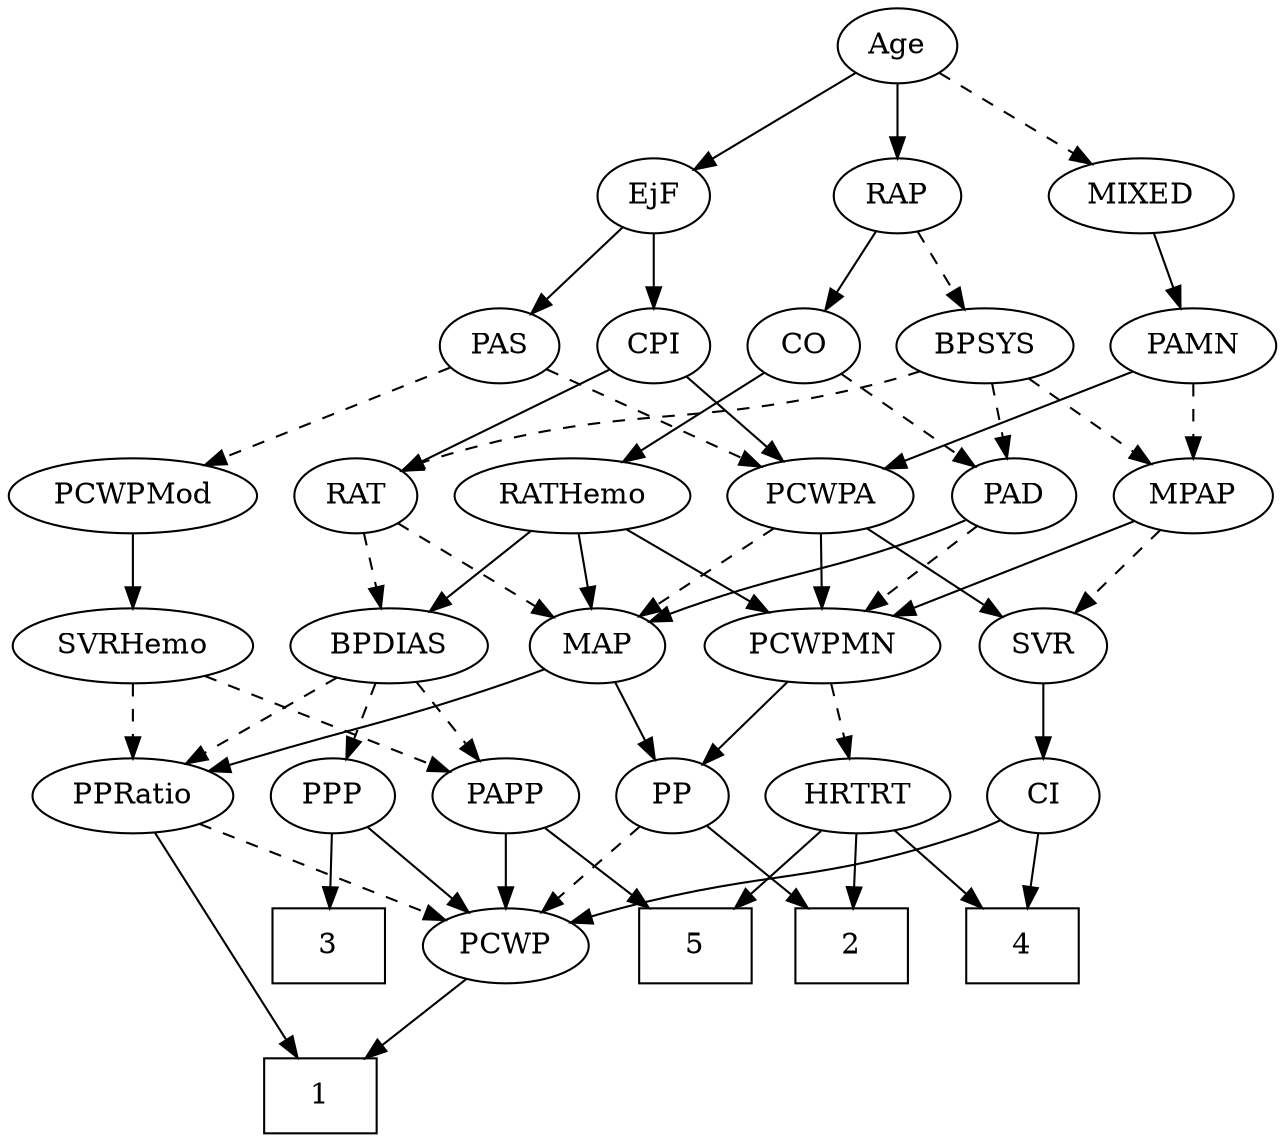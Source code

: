 strict digraph {
	graph [bb="0,0,559.39,540"];
	node [label="\N"];
	1	[height=0.5,
		pos="133,18",
		shape=box,
		width=0.75];
	2	[height=0.5,
		pos="373,90",
		shape=box,
		width=0.75];
	3	[height=0.5,
		pos="134,90",
		shape=box,
		width=0.75];
	4	[height=0.5,
		pos="453,90",
		shape=box,
		width=0.75];
	5	[height=0.5,
		pos="299,90",
		shape=box,
		width=0.75];
	Age	[height=0.5,
		pos="390,522",
		width=0.75];
	EjF	[height=0.5,
		pos="276,450",
		width=0.75];
	Age -> EjF	[pos="e,295.43,462.93 370.66,509.13 352.4,497.91 324.8,480.97 304.11,468.26",
		style=solid];
	RAP	[height=0.5,
		pos="390,450",
		width=0.77632];
	Age -> RAP	[pos="e,390,468.1 390,503.7 390,495.98 390,486.71 390,478.11",
		style=solid];
	MIXED	[height=0.5,
		pos="499,450",
		width=1.1193];
	Age -> MIXED	[pos="e,476.85,465.22 408.98,508.81 425.3,498.32 449.16,483.01 468.21,470.77",
		style=dashed];
	PAS	[height=0.5,
		pos="204,378",
		width=0.75];
	EjF -> PAS	[pos="e,218.79,393.38 261.43,434.83 251.25,424.94 237.47,411.55 225.96,400.36",
		style=solid];
	CPI	[height=0.5,
		pos="276,378",
		width=0.75];
	EjF -> CPI	[pos="e,276,396.1 276,431.7 276,423.98 276,414.71 276,406.11",
		style=solid];
	BPSYS	[height=0.5,
		pos="431,378",
		width=1.0471];
	RAP -> BPSYS	[pos="e,421.25,395.63 399.5,432.76 404.45,424.32 410.61,413.8 416.17,404.31",
		style=dashed];
	CO	[height=0.5,
		pos="348,378",
		width=0.75];
	RAP -> CO	[pos="e,357.68,395.15 380.25,432.76 375.11,424.19 368.69,413.49 362.94,403.9",
		style=solid];
	PAMN	[height=0.5,
		pos="523,378",
		width=1.011];
	MIXED -> PAMN	[pos="e,517.24,395.79 504.81,432.05 507.55,424.06 510.88,414.33 513.94,405.4",
		style=solid];
	MPAP	[height=0.5,
		pos="523,306",
		width=0.97491];
	SVR	[height=0.5,
		pos="461,234",
		width=0.77632];
	MPAP -> SVR	[pos="e,474.58,250.34 508.93,289.12 500.81,279.95 490.45,268.26 481.45,258.09",
		style=dashed];
	PCWPMN	[height=0.5,
		pos="359,234",
		width=1.3902];
	MPAP -> PCWPMN	[pos="e,390.04,248.25 496.65,293.75 470.42,282.56 429.81,265.23 399.49,252.28",
		style=solid];
	BPSYS -> MPAP	[pos="e,504.14,321.35 450.51,362.15 463.73,352.09 481.39,338.65 495.97,327.56",
		style=dashed];
	PAD	[height=0.5,
		pos="441,306",
		width=0.79437];
	BPSYS -> PAD	[pos="e,438.55,324.1 433.47,359.7 434.57,351.98 435.89,342.71 437.12,334.11",
		style=dashed];
	RAT	[height=0.5,
		pos="149,306",
		width=0.75827];
	BPSYS -> RAT	[pos="e,170.16,317.82 402.91,365.98 396.74,363.8 390.19,361.67 384,360 297.64,336.71 271.3,350.88 186,324 183.86,323.33 181.68,322.56 \
179.51,321.73",
		style=dashed];
	PAD -> PCWPMN	[pos="e,377.57,250.85 424.4,290.83 413.16,281.24 398.08,268.36 385.23,257.39",
		style=dashed];
	MAP	[height=0.5,
		pos="260,234",
		width=0.84854];
	PAD -> MAP	[pos="e,284,245.52 418.84,294.4 413.99,292.19 408.85,289.95 404,288 358.61,269.77 345.64,269.58 300,252 297.8,251.15 295.54,250.26 293.27,\
249.35",
		style=solid];
	CO -> PAD	[pos="e,423.27,320.35 365.49,363.83 379.43,353.34 399.16,338.49 414.96,326.6",
		style=dashed];
	RATHemo	[height=0.5,
		pos="244,306",
		width=1.3721];
	CO -> RATHemo	[pos="e,266.41,322.09 329.4,364.49 314.24,354.28 292.5,339.65 274.75,327.7",
		style=solid];
	PCWPMod	[height=0.5,
		pos="51.995,306",
		width=1.4443];
	PAS -> PCWPMod	[pos="e,81.84,320.74 182.22,366.97 158.54,356.07 120.22,338.42 91.266,325.09",
		style=dashed];
	PCWPA	[height=0.5,
		pos="353,306",
		width=1.1555];
	PAS -> PCWPA	[pos="e,325.59,319.83 225.31,366.92 230.14,364.64 235.24,362.24 240,360 265.44,348.02 294.13,334.57 316.24,324.21",
		style=dashed];
	PAMN -> MPAP	[pos="e,523,324.1 523,359.7 523,351.98 523,342.71 523,334.11",
		style=dashed];
	PAMN -> PCWPA	[pos="e,382.24,319.04 495.68,365.75 467.53,354.16 423.39,335.98 391.65,322.92",
		style=solid];
	RATHemo -> PCWPMN	[pos="e,334.64,249.82 268.38,290.15 285.16,279.95 307.63,266.27 326,255.09",
		style=solid];
	BPDIAS	[height=0.5,
		pos="162,234",
		width=1.1735];
	RATHemo -> BPDIAS	[pos="e,179.97,250.34 225.39,289.12 214.22,279.59 199.87,267.33 187.64,256.89",
		style=solid];
	RATHemo -> MAP	[pos="e,256.05,252.28 247.87,288.05 249.65,280.26 251.81,270.82 253.81,262.08",
		style=solid];
	CPI -> RAT	[pos="e,169.45,318.27 255.87,365.91 235,354.41 202.16,336.3 178.38,323.2",
		style=solid];
	CPI -> PCWPA	[pos="e,335.83,322.61 291.58,362.83 302.1,353.27 316.22,340.43 328.27,329.48",
		style=solid];
	RAT -> BPDIAS	[pos="e,158.79,252.28 152.14,288.05 153.57,280.35 155.3,271.03 156.91,262.36",
		style=dashed];
	RAT -> MAP	[pos="e,239.66,247.82 168.08,292.97 185.39,282.05 211.15,265.8 231.01,253.28",
		style=dashed];
	CI	[height=0.5,
		pos="461,162",
		width=0.75];
	SVR -> CI	[pos="e,461,180.1 461,215.7 461,207.98 461,198.71 461,190.11",
		style=solid];
	SVRHemo	[height=0.5,
		pos="51.995,234",
		width=1.3902];
	PCWPMod -> SVRHemo	[pos="e,51.995,252.1 51.995,287.7 51.995,279.98 51.995,270.71 51.995,262.11",
		style=solid];
	PCWPA -> SVR	[pos="e,441.8,247.44 375.11,290.67 391.98,279.73 415.31,264.61 433.39,252.89",
		style=solid];
	PCWPA -> PCWPMN	[pos="e,357.53,252.1 354.48,287.7 355.14,279.98 355.93,270.71 356.67,262.11",
		style=solid];
	PCWPA -> MAP	[pos="e,278.24,248.74 332.82,289.81 319.24,279.59 301.2,266.02 286.47,254.93",
		style=dashed];
	PP	[height=0.5,
		pos="291,162",
		width=0.75];
	PCWPMN -> PP	[pos="e,305.29,177.72 343.22,216.76 334.09,207.37 322.48,195.41 312.52,185.15",
		style=solid];
	HRTRT	[height=0.5,
		pos="376,162",
		width=1.1013];
	PCWPMN -> HRTRT	[pos="e,371.8,180.28 363.11,216.05 365,208.26 367.3,198.82 369.42,190.08",
		style=dashed];
	PPRatio	[height=0.5,
		pos="51.995,162",
		width=1.1013];
	SVRHemo -> PPRatio	[pos="e,51.995,180.1 51.995,215.7 51.995,207.98 51.995,198.71 51.995,190.11",
		style=dashed];
	PAPP	[height=0.5,
		pos="214,162",
		width=0.88464];
	SVRHemo -> PAPP	[pos="e,189.35,173.65 82.848,219.67 110.64,207.66 151.43,190.04 180.12,177.64",
		style=dashed];
	PPP	[height=0.5,
		pos="137,162",
		width=0.75];
	BPDIAS -> PPP	[pos="e,142.99,179.79 155.94,216.05 153.09,208.06 149.61,198.33 146.42,189.4",
		style=dashed];
	BPDIAS -> PPRatio	[pos="e,74.115,177.08 139.47,218.67 123.05,208.22 100.61,193.94 82.572,182.46",
		style=dashed];
	BPDIAS -> PAPP	[pos="e,202.12,178.99 174.32,216.41 180.82,207.66 188.92,196.75 196.11,187.08",
		style=dashed];
	MAP -> PP	[pos="e,283.7,179.47 267.34,216.41 271.01,208.13 275.53,197.92 279.63,188.66",
		style=solid];
	MAP -> PPRatio	[pos="e,82.279,173.63 234.69,223.66 227.68,221.12 220.06,218.41 213,216 163.51,199.11 150.59,196.57 101,180 98.058,179.02 95.026,177.99 \
91.977,176.96",
		style=solid];
	PP -> 2	[pos="e,353.06,108.02 307.2,147.17 318.1,137.87 332.74,125.36 345.45,114.52",
		style=solid];
	PCWP	[height=0.5,
		pos="214,90",
		width=0.97491];
	PP -> PCWP	[pos="e,230.62,106.11 275.41,146.83 264.74,137.13 250.38,124.08 238.23,113.03",
		style=dashed];
	PPP -> 3	[pos="e,134.73,108.1 136.25,143.7 135.92,135.98 135.53,126.71 135.16,118.11",
		style=solid];
	PPP -> PCWP	[pos="e,197.37,106.11 152.58,146.83 163.25,137.13 177.61,124.08 189.76,113.03",
		style=solid];
	PPRatio -> 1	[pos="e,120.85,36.368 59.958,144.31 68.746,126.21 83.567,96.607 97.995,72 103.29,62.964 109.48,53.335 115.17,44.799",
		style=solid];
	PPRatio -> PCWP	[pos="e,188.11,102.18 79.844,148.97 107.15,137.17 148.89,119.13 178.56,106.31",
		style=dashed];
	PCWP -> 1	[pos="e,152.71,36.04 196.82,74.155 186.23,65.003 172.41,53.061 160.34,42.631",
		style=solid];
	CI -> 4	[pos="e,454.95,108.1 459.02,143.7 458.14,135.98 457.08,126.71 456.09,118.11",
		style=solid];
	CI -> PCWP	[pos="e,241.55,101.18 440.38,150.31 435.43,148.01 430.1,145.75 425,144 355.22,120.11 333.95,128.12 263,108 259.16,106.91 255.18,105.69 \
251.23,104.42",
		style=solid];
	PAPP -> 5	[pos="e,278.22,108.11 231.2,146.83 242.44,137.57 257.41,125.25 270.42,114.53",
		style=solid];
	PAPP -> PCWP	[pos="e,214,108.1 214,143.7 214,135.98 214,126.71 214,118.11",
		style=solid];
	HRTRT -> 2	[pos="e,373.73,108.1 375.25,143.7 374.92,135.98 374.53,126.71 374.16,118.11",
		style=solid];
	HRTRT -> 4	[pos="e,434.06,108.21 393.08,145.46 402.85,136.58 415.32,125.25 426.35,115.23",
		style=solid];
	HRTRT -> 5	[pos="e,317.93,108.21 358.91,145.46 349.14,136.58 336.67,125.25 325.64,115.23",
		style=solid];
}
